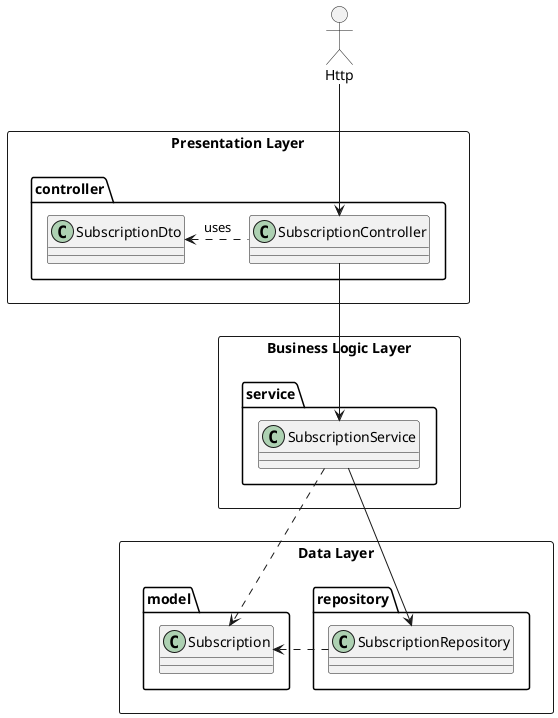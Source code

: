 @startuml
allowmixing

rectangle "Presentation Layer" {
	package controller {
		class SubscriptionController
		class SubscriptionDto
	}
}

rectangle "Business Logic Layer" {
	package service {
		class SubscriptionService
	}
}

rectangle "Data Layer" {
	package model {
		class Subscription
	}

	package repository {
		class SubscriptionRepository
	}
}

actor Http

Http -down-> SubscriptionController
SubscriptionController .left.> SubscriptionDto: uses
SubscriptionController -down-> SubscriptionService
SubscriptionService -down-> SubscriptionRepository

SubscriptionService .down.> Subscription
SubscriptionRepository .left.> Subscription

@enduml